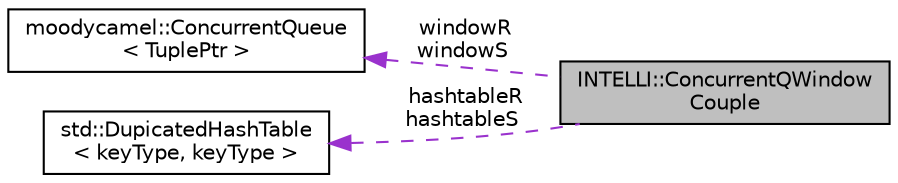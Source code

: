 digraph "INTELLI::ConcurrentQWindowCouple"
{
 // LATEX_PDF_SIZE
  edge [fontname="Helvetica",fontsize="10",labelfontname="Helvetica",labelfontsize="10"];
  node [fontname="Helvetica",fontsize="10",shape=record];
  rankdir="LR";
  Node1 [label="INTELLI::ConcurrentQWindow\lCouple",height=0.2,width=0.4,color="black", fillcolor="grey75", style="filled", fontcolor="black",tooltip=" "];
  Node2 -> Node1 [dir="back",color="darkorchid3",fontsize="10",style="dashed",label=" windowR\nwindowS" ,fontname="Helvetica"];
  Node2 [label="moodycamel::ConcurrentQueue\l\< TuplePtr \>",height=0.2,width=0.4,color="black", fillcolor="white", style="filled",URL="$classmoodycamel_1_1ConcurrentQueue.html",tooltip=" "];
  Node3 -> Node1 [dir="back",color="darkorchid3",fontsize="10",style="dashed",label=" hashtableR\nhashtableS" ,fontname="Helvetica"];
  Node3 [label="std::DupicatedHashTable\l\< keyType, keyType \>",height=0.2,width=0.4,color="black", fillcolor="white", style="filled",URL="$classstd_1_1DupicatedHashTable.html",tooltip=" "];
}
